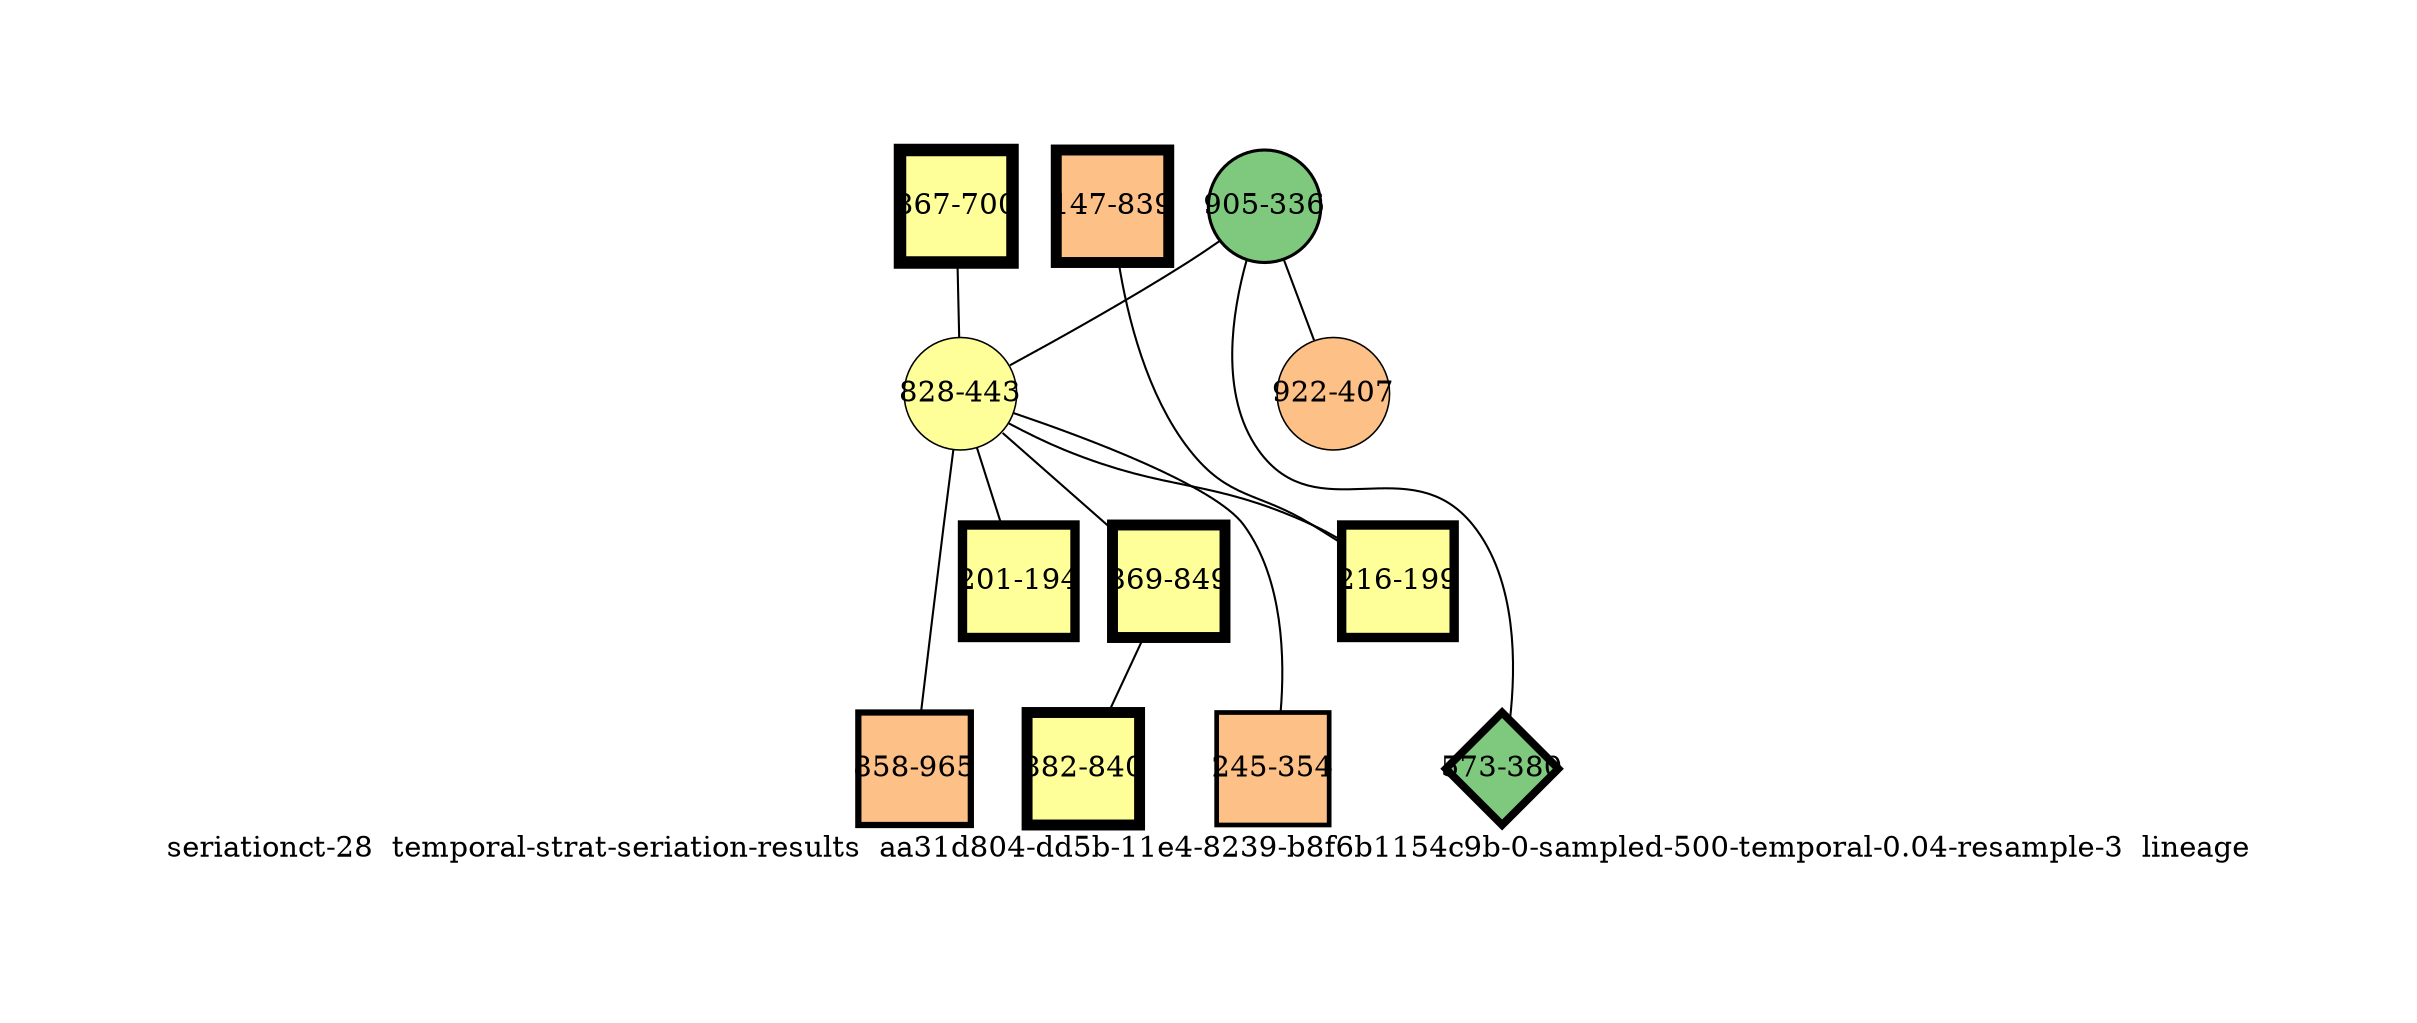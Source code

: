 strict graph "seriationct-28  temporal-strat-seriation-results  aa31d804-dd5b-11e4-8239-b8f6b1154c9b-0-sampled-500-temporal-0.04-resample-3  lineage" {
labelloc=b;
ratio=auto;
pad="1.0";
label="seriationct-28  temporal-strat-seriation-results  aa31d804-dd5b-11e4-8239-b8f6b1154c9b-0-sampled-500-temporal-0.04-resample-3  lineage";
node [width="0.75", style=filled, fixedsize=true, height="0.75", shape=circle, label=""];
0 [xCoordinate="700.0", appears_in_slice=8, yCoordinate="867.0", colorscheme=accent8, lineage_id=1, short_label="867-700", label="867-700", shape=square, cluster_id=3, fillcolor=4, size="500.0", id=0, penwidth="6.0"];
1 [xCoordinate="336.0", appears_in_slice=2, yCoordinate="905.0", colorscheme=accent8, lineage_id=0, short_label="905-336", label="905-336", shape=circle, cluster_id=0, fillcolor=1, size="500.0", id=1, penwidth="1.5"];
2 [xCoordinate="443.0", appears_in_slice=1, yCoordinate="828.0", colorscheme=accent8, lineage_id=0, short_label="828-443", label="828-443", shape=circle, cluster_id=3, fillcolor=4, size="500.0", id=2, penwidth="0.75"];
3 [xCoordinate="849.0", appears_in_slice=7, yCoordinate="869.0", colorscheme=accent8, lineage_id=1, short_label="869-849", label="869-849", shape=square, cluster_id=3, fillcolor=4, size="500.0", id=3, penwidth="5.25"];
4 [xCoordinate="354.0", appears_in_slice=3, yCoordinate="245.0", colorscheme=accent8, lineage_id=1, short_label="245-354", label="245-354", shape=square, cluster_id=2, fillcolor=3, size="500.0", id=4, penwidth="2.25"];
5 [xCoordinate="965.0", appears_in_slice=4, yCoordinate="858.0", colorscheme=accent8, lineage_id=1, short_label="858-965", label="858-965", shape=square, cluster_id=2, fillcolor=3, size="500.0", id=5, penwidth="3.0"];
6 [xCoordinate="380.0", appears_in_slice=5, yCoordinate="573.0", colorscheme=accent8, lineage_id=2, short_label="573-380", label="573-380", shape=diamond, cluster_id=0, fillcolor=1, size="500.0", id=6, penwidth="3.75"];
7 [xCoordinate="407.0", appears_in_slice=1, yCoordinate="922.0", colorscheme=accent8, lineage_id=0, short_label="922-407", label="922-407", shape=circle, cluster_id=2, fillcolor=3, size="500.0", id=7, penwidth="0.75"];
8 [xCoordinate="839.0", appears_in_slice=7, yCoordinate="147.0", colorscheme=accent8, lineage_id=1, short_label="147-839", label="147-839", shape=square, cluster_id=2, fillcolor=3, size="500.0", id=8, penwidth="5.25"];
9 [xCoordinate="199.0", appears_in_slice=6, yCoordinate="216.0", colorscheme=accent8, lineage_id=1, short_label="216-199", label="216-199", shape=square, cluster_id=3, fillcolor=4, size="500.0", id=9, penwidth="4.5"];
10 [xCoordinate="840.0", appears_in_slice=7, yCoordinate="882.0", colorscheme=accent8, lineage_id=1, short_label="882-840", label="882-840", shape=square, cluster_id=3, fillcolor=4, size="500.0", id=10, penwidth="5.25"];
11 [xCoordinate="194.0", appears_in_slice=6, yCoordinate="201.0", colorscheme=accent8, lineage_id=1, short_label="201-194", label="201-194", shape=square, cluster_id=3, fillcolor=4, size="500.0", id=11, penwidth="4.5"];
0 -- 2  [inverseweight="2.72756127794", weight="0.366627876736"];
1 -- 2  [inverseweight="3.09694012438", weight="0.322899365128"];
1 -- 6  [inverseweight="2.97187646818", weight="0.336487741233"];
1 -- 7  [inverseweight="2.92803487053", weight="0.341525987298"];
2 -- 3  [inverseweight="2.56191382912", weight="0.390333191005"];
2 -- 4  [inverseweight="2.7270744018", weight="0.366693332364"];
2 -- 5  [inverseweight="2.92944166179", weight="0.341361977965"];
2 -- 9  [inverseweight="3.02325973814", weight="0.330768801431"];
2 -- 11  [inverseweight="2.38914696019", weight="0.41855943425"];
3 -- 10  [inverseweight="11.9796996296", weight="0.0834745470188"];
8 -- 9  [inverseweight="2.93853399491", weight="0.340305744882"];
}
